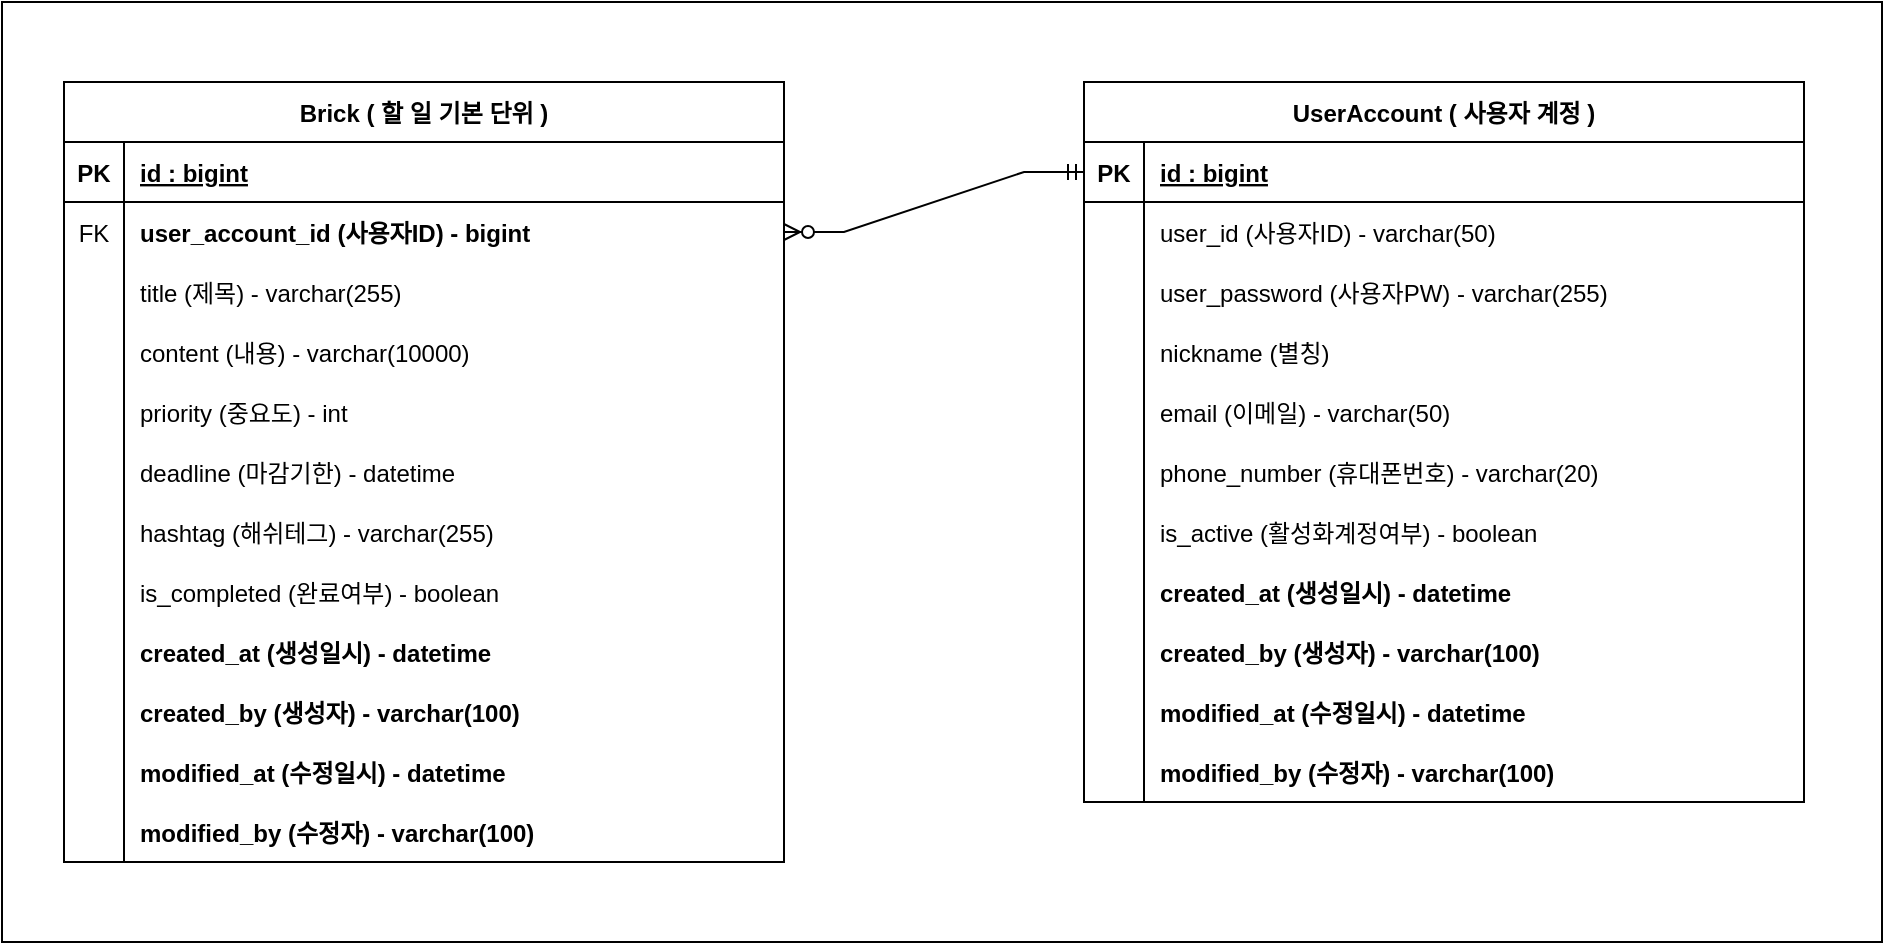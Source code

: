 <mxfile version="20.8.10" type="device"><diagram id="R2lEEEUBdFMjLlhIrx00" name="Page-1"><mxGraphModel dx="905" dy="776" grid="1" gridSize="10" guides="1" tooltips="1" connect="1" arrows="1" fold="1" page="1" pageScale="1" pageWidth="850" pageHeight="1100" math="0" shadow="0" extFonts="Permanent Marker^https://fonts.googleapis.com/css?family=Permanent+Marker"><root><mxCell id="0"/><mxCell id="1" parent="0"/><mxCell id="kkpnZi4M1fNOPRXEYAsn-1" value="" style="rounded=0;whiteSpace=wrap;html=1;fillColor=none;" vertex="1" parent="1"><mxGeometry x="120" y="130" width="940" height="470" as="geometry"/></mxCell><mxCell id="aNyE_4c89Msl537tMeiR-1" value="UserAccount ( 사용자 계정 )" style="shape=table;startSize=30;container=1;collapsible=1;childLayout=tableLayout;fixedRows=1;rowLines=0;fontStyle=1;align=center;resizeLast=1;" parent="1" vertex="1"><mxGeometry x="661" y="170" width="360" height="360" as="geometry"><mxRectangle x="720" y="170" width="190" height="30" as="alternateBounds"/></mxGeometry></mxCell><mxCell id="aNyE_4c89Msl537tMeiR-2" value="" style="shape=tableRow;horizontal=0;startSize=0;swimlaneHead=0;swimlaneBody=0;fillColor=none;collapsible=0;dropTarget=0;points=[[0,0.5],[1,0.5]];portConstraint=eastwest;top=0;left=0;right=0;bottom=1;" parent="aNyE_4c89Msl537tMeiR-1" vertex="1"><mxGeometry y="30" width="360" height="30" as="geometry"/></mxCell><mxCell id="aNyE_4c89Msl537tMeiR-3" value="PK" style="shape=partialRectangle;connectable=0;fillColor=none;top=0;left=0;bottom=0;right=0;fontStyle=1;overflow=hidden;" parent="aNyE_4c89Msl537tMeiR-2" vertex="1"><mxGeometry width="30" height="30" as="geometry"><mxRectangle width="30" height="30" as="alternateBounds"/></mxGeometry></mxCell><mxCell id="aNyE_4c89Msl537tMeiR-4" value="id : bigint" style="shape=partialRectangle;connectable=0;fillColor=none;top=0;left=0;bottom=0;right=0;align=left;spacingLeft=6;fontStyle=5;overflow=hidden;" parent="aNyE_4c89Msl537tMeiR-2" vertex="1"><mxGeometry x="30" width="330" height="30" as="geometry"><mxRectangle width="330" height="30" as="alternateBounds"/></mxGeometry></mxCell><mxCell id="aNyE_4c89Msl537tMeiR-5" value="" style="shape=tableRow;horizontal=0;startSize=0;swimlaneHead=0;swimlaneBody=0;fillColor=none;collapsible=0;dropTarget=0;points=[[0,0.5],[1,0.5]];portConstraint=eastwest;top=0;left=0;right=0;bottom=0;" parent="aNyE_4c89Msl537tMeiR-1" vertex="1"><mxGeometry y="60" width="360" height="30" as="geometry"/></mxCell><mxCell id="aNyE_4c89Msl537tMeiR-6" value="" style="shape=partialRectangle;connectable=0;fillColor=none;top=0;left=0;bottom=0;right=0;editable=1;overflow=hidden;" parent="aNyE_4c89Msl537tMeiR-5" vertex="1"><mxGeometry width="30" height="30" as="geometry"><mxRectangle width="30" height="30" as="alternateBounds"/></mxGeometry></mxCell><mxCell id="aNyE_4c89Msl537tMeiR-7" value="user_id (사용자ID) - varchar(50)" style="shape=partialRectangle;connectable=0;fillColor=none;top=0;left=0;bottom=0;right=0;align=left;spacingLeft=6;overflow=hidden;fontStyle=0" parent="aNyE_4c89Msl537tMeiR-5" vertex="1"><mxGeometry x="30" width="330" height="30" as="geometry"><mxRectangle width="330" height="30" as="alternateBounds"/></mxGeometry></mxCell><mxCell id="aNyE_4c89Msl537tMeiR-8" value="" style="shape=tableRow;horizontal=0;startSize=0;swimlaneHead=0;swimlaneBody=0;fillColor=none;collapsible=0;dropTarget=0;points=[[0,0.5],[1,0.5]];portConstraint=eastwest;top=0;left=0;right=0;bottom=0;" parent="aNyE_4c89Msl537tMeiR-1" vertex="1"><mxGeometry y="90" width="360" height="30" as="geometry"/></mxCell><mxCell id="aNyE_4c89Msl537tMeiR-9" value="" style="shape=partialRectangle;connectable=0;fillColor=none;top=0;left=0;bottom=0;right=0;editable=1;overflow=hidden;" parent="aNyE_4c89Msl537tMeiR-8" vertex="1"><mxGeometry width="30" height="30" as="geometry"><mxRectangle width="30" height="30" as="alternateBounds"/></mxGeometry></mxCell><mxCell id="aNyE_4c89Msl537tMeiR-10" value="user_password (사용자PW) - varchar(255)" style="shape=partialRectangle;connectable=0;fillColor=none;top=0;left=0;bottom=0;right=0;align=left;spacingLeft=6;overflow=hidden;" parent="aNyE_4c89Msl537tMeiR-8" vertex="1"><mxGeometry x="30" width="330" height="30" as="geometry"><mxRectangle width="330" height="30" as="alternateBounds"/></mxGeometry></mxCell><mxCell id="aNyE_4c89Msl537tMeiR-27" value="" style="shape=tableRow;horizontal=0;startSize=0;swimlaneHead=0;swimlaneBody=0;fillColor=none;collapsible=0;dropTarget=0;points=[[0,0.5],[1,0.5]];portConstraint=eastwest;top=0;left=0;right=0;bottom=0;" parent="aNyE_4c89Msl537tMeiR-1" vertex="1"><mxGeometry y="120" width="360" height="30" as="geometry"/></mxCell><mxCell id="aNyE_4c89Msl537tMeiR-28" value="" style="shape=partialRectangle;connectable=0;fillColor=none;top=0;left=0;bottom=0;right=0;editable=1;overflow=hidden;" parent="aNyE_4c89Msl537tMeiR-27" vertex="1"><mxGeometry width="30" height="30" as="geometry"><mxRectangle width="30" height="30" as="alternateBounds"/></mxGeometry></mxCell><mxCell id="aNyE_4c89Msl537tMeiR-29" value="nickname (별칭)" style="shape=partialRectangle;connectable=0;fillColor=none;top=0;left=0;bottom=0;right=0;align=left;spacingLeft=6;overflow=hidden;strokeColor=#FFFFFF;" parent="aNyE_4c89Msl537tMeiR-27" vertex="1"><mxGeometry x="30" width="330" height="30" as="geometry"><mxRectangle width="330" height="30" as="alternateBounds"/></mxGeometry></mxCell><mxCell id="aNyE_4c89Msl537tMeiR-11" value="" style="shape=tableRow;horizontal=0;startSize=0;swimlaneHead=0;swimlaneBody=0;fillColor=none;collapsible=0;dropTarget=0;points=[[0,0.5],[1,0.5]];portConstraint=eastwest;top=0;left=0;right=0;bottom=0;" parent="aNyE_4c89Msl537tMeiR-1" vertex="1"><mxGeometry y="150" width="360" height="30" as="geometry"/></mxCell><mxCell id="aNyE_4c89Msl537tMeiR-12" value="" style="shape=partialRectangle;connectable=0;fillColor=none;top=0;left=0;bottom=0;right=0;editable=1;overflow=hidden;" parent="aNyE_4c89Msl537tMeiR-11" vertex="1"><mxGeometry width="30" height="30" as="geometry"><mxRectangle width="30" height="30" as="alternateBounds"/></mxGeometry></mxCell><mxCell id="aNyE_4c89Msl537tMeiR-13" value="email (이메일) - varchar(50)" style="shape=partialRectangle;connectable=0;fillColor=none;top=0;left=0;bottom=0;right=0;align=left;spacingLeft=6;overflow=hidden;" parent="aNyE_4c89Msl537tMeiR-11" vertex="1"><mxGeometry x="30" width="330" height="30" as="geometry"><mxRectangle width="330" height="30" as="alternateBounds"/></mxGeometry></mxCell><mxCell id="aNyE_4c89Msl537tMeiR-30" value="" style="shape=tableRow;horizontal=0;startSize=0;swimlaneHead=0;swimlaneBody=0;fillColor=none;collapsible=0;dropTarget=0;points=[[0,0.5],[1,0.5]];portConstraint=eastwest;top=0;left=0;right=0;bottom=0;" parent="aNyE_4c89Msl537tMeiR-1" vertex="1"><mxGeometry y="180" width="360" height="30" as="geometry"/></mxCell><mxCell id="aNyE_4c89Msl537tMeiR-31" value="" style="shape=partialRectangle;connectable=0;fillColor=none;top=0;left=0;bottom=0;right=0;editable=1;overflow=hidden;" parent="aNyE_4c89Msl537tMeiR-30" vertex="1"><mxGeometry width="30" height="30" as="geometry"><mxRectangle width="30" height="30" as="alternateBounds"/></mxGeometry></mxCell><mxCell id="aNyE_4c89Msl537tMeiR-32" value="phone_number (휴대폰번호) - varchar(20)" style="shape=partialRectangle;connectable=0;fillColor=none;top=0;left=0;bottom=0;right=0;align=left;spacingLeft=6;overflow=hidden;" parent="aNyE_4c89Msl537tMeiR-30" vertex="1"><mxGeometry x="30" width="330" height="30" as="geometry"><mxRectangle width="330" height="30" as="alternateBounds"/></mxGeometry></mxCell><mxCell id="aNyE_4c89Msl537tMeiR-66" value="" style="shape=tableRow;horizontal=0;startSize=0;swimlaneHead=0;swimlaneBody=0;fillColor=none;collapsible=0;dropTarget=0;points=[[0,0.5],[1,0.5]];portConstraint=eastwest;top=0;left=0;right=0;bottom=0;" parent="aNyE_4c89Msl537tMeiR-1" vertex="1"><mxGeometry y="210" width="360" height="30" as="geometry"/></mxCell><mxCell id="aNyE_4c89Msl537tMeiR-67" value="" style="shape=partialRectangle;connectable=0;fillColor=none;top=0;left=0;bottom=0;right=0;editable=1;overflow=hidden;" parent="aNyE_4c89Msl537tMeiR-66" vertex="1"><mxGeometry width="30" height="30" as="geometry"><mxRectangle width="30" height="30" as="alternateBounds"/></mxGeometry></mxCell><mxCell id="aNyE_4c89Msl537tMeiR-68" value="is_active (활성화계정여부) - boolean" style="shape=partialRectangle;connectable=0;fillColor=none;top=0;left=0;bottom=0;right=0;align=left;spacingLeft=6;overflow=hidden;" parent="aNyE_4c89Msl537tMeiR-66" vertex="1"><mxGeometry x="30" width="330" height="30" as="geometry"><mxRectangle width="330" height="30" as="alternateBounds"/></mxGeometry></mxCell><mxCell id="aNyE_4c89Msl537tMeiR-33" value="" style="shape=tableRow;horizontal=0;startSize=0;swimlaneHead=0;swimlaneBody=0;fillColor=none;collapsible=0;dropTarget=0;points=[[0,0.5],[1,0.5]];portConstraint=eastwest;top=0;left=0;right=0;bottom=0;" parent="aNyE_4c89Msl537tMeiR-1" vertex="1"><mxGeometry y="240" width="360" height="30" as="geometry"/></mxCell><mxCell id="aNyE_4c89Msl537tMeiR-34" value="" style="shape=partialRectangle;connectable=0;fillColor=none;top=0;left=0;bottom=0;right=0;editable=1;overflow=hidden;" parent="aNyE_4c89Msl537tMeiR-33" vertex="1"><mxGeometry width="30" height="30" as="geometry"><mxRectangle width="30" height="30" as="alternateBounds"/></mxGeometry></mxCell><mxCell id="aNyE_4c89Msl537tMeiR-35" value="created_at (생성일시) - datetime" style="shape=partialRectangle;connectable=0;fillColor=none;top=0;left=0;bottom=0;right=0;align=left;spacingLeft=6;overflow=hidden;fontStyle=1" parent="aNyE_4c89Msl537tMeiR-33" vertex="1"><mxGeometry x="30" width="330" height="30" as="geometry"><mxRectangle width="330" height="30" as="alternateBounds"/></mxGeometry></mxCell><mxCell id="aNyE_4c89Msl537tMeiR-36" value="" style="shape=tableRow;horizontal=0;startSize=0;swimlaneHead=0;swimlaneBody=0;fillColor=none;collapsible=0;dropTarget=0;points=[[0,0.5],[1,0.5]];portConstraint=eastwest;top=0;left=0;right=0;bottom=0;" parent="aNyE_4c89Msl537tMeiR-1" vertex="1"><mxGeometry y="270" width="360" height="30" as="geometry"/></mxCell><mxCell id="aNyE_4c89Msl537tMeiR-37" value="" style="shape=partialRectangle;connectable=0;fillColor=none;top=0;left=0;bottom=0;right=0;editable=1;overflow=hidden;" parent="aNyE_4c89Msl537tMeiR-36" vertex="1"><mxGeometry width="30" height="30" as="geometry"><mxRectangle width="30" height="30" as="alternateBounds"/></mxGeometry></mxCell><mxCell id="aNyE_4c89Msl537tMeiR-38" value="created_by (생성자) - varchar(100)" style="shape=partialRectangle;connectable=0;fillColor=none;top=0;left=0;bottom=0;right=0;align=left;spacingLeft=6;overflow=hidden;fontStyle=1" parent="aNyE_4c89Msl537tMeiR-36" vertex="1"><mxGeometry x="30" width="330" height="30" as="geometry"><mxRectangle width="330" height="30" as="alternateBounds"/></mxGeometry></mxCell><mxCell id="aNyE_4c89Msl537tMeiR-39" value="" style="shape=tableRow;horizontal=0;startSize=0;swimlaneHead=0;swimlaneBody=0;fillColor=none;collapsible=0;dropTarget=0;points=[[0,0.5],[1,0.5]];portConstraint=eastwest;top=0;left=0;right=0;bottom=0;" parent="aNyE_4c89Msl537tMeiR-1" vertex="1"><mxGeometry y="300" width="360" height="30" as="geometry"/></mxCell><mxCell id="aNyE_4c89Msl537tMeiR-40" value="" style="shape=partialRectangle;connectable=0;fillColor=none;top=0;left=0;bottom=0;right=0;editable=1;overflow=hidden;" parent="aNyE_4c89Msl537tMeiR-39" vertex="1"><mxGeometry width="30" height="30" as="geometry"><mxRectangle width="30" height="30" as="alternateBounds"/></mxGeometry></mxCell><mxCell id="aNyE_4c89Msl537tMeiR-41" value="modified_at (수정일시) - datetime" style="shape=partialRectangle;connectable=0;fillColor=none;top=0;left=0;bottom=0;right=0;align=left;spacingLeft=6;overflow=hidden;fontStyle=1" parent="aNyE_4c89Msl537tMeiR-39" vertex="1"><mxGeometry x="30" width="330" height="30" as="geometry"><mxRectangle width="330" height="30" as="alternateBounds"/></mxGeometry></mxCell><mxCell id="aNyE_4c89Msl537tMeiR-42" value="" style="shape=tableRow;horizontal=0;startSize=0;swimlaneHead=0;swimlaneBody=0;fillColor=none;collapsible=0;dropTarget=0;points=[[0,0.5],[1,0.5]];portConstraint=eastwest;top=0;left=0;right=0;bottom=0;" parent="aNyE_4c89Msl537tMeiR-1" vertex="1"><mxGeometry y="330" width="360" height="30" as="geometry"/></mxCell><mxCell id="aNyE_4c89Msl537tMeiR-43" value="" style="shape=partialRectangle;connectable=0;fillColor=none;top=0;left=0;bottom=0;right=0;editable=1;overflow=hidden;" parent="aNyE_4c89Msl537tMeiR-42" vertex="1"><mxGeometry width="30" height="30" as="geometry"><mxRectangle width="30" height="30" as="alternateBounds"/></mxGeometry></mxCell><mxCell id="aNyE_4c89Msl537tMeiR-44" value="modified_by (수정자) - varchar(100)" style="shape=partialRectangle;connectable=0;fillColor=none;top=0;left=0;bottom=0;right=0;align=left;spacingLeft=6;overflow=hidden;fontStyle=1" parent="aNyE_4c89Msl537tMeiR-42" vertex="1"><mxGeometry x="30" width="330" height="30" as="geometry"><mxRectangle width="330" height="30" as="alternateBounds"/></mxGeometry></mxCell><mxCell id="aNyE_4c89Msl537tMeiR-14" value="Brick ( 할 일 기본 단위 )" style="shape=table;startSize=30;container=1;collapsible=1;childLayout=tableLayout;fixedRows=1;rowLines=0;fontStyle=1;align=center;resizeLast=1;" parent="1" vertex="1"><mxGeometry x="151" y="170" width="360" height="390" as="geometry"/></mxCell><mxCell id="aNyE_4c89Msl537tMeiR-15" value="" style="shape=tableRow;horizontal=0;startSize=0;swimlaneHead=0;swimlaneBody=0;fillColor=none;collapsible=0;dropTarget=0;points=[[0,0.5],[1,0.5]];portConstraint=eastwest;top=0;left=0;right=0;bottom=1;" parent="aNyE_4c89Msl537tMeiR-14" vertex="1"><mxGeometry y="30" width="360" height="30" as="geometry"/></mxCell><mxCell id="aNyE_4c89Msl537tMeiR-16" value="PK" style="shape=partialRectangle;connectable=0;fillColor=none;top=0;left=0;bottom=0;right=0;fontStyle=1;overflow=hidden;" parent="aNyE_4c89Msl537tMeiR-15" vertex="1"><mxGeometry width="30" height="30" as="geometry"><mxRectangle width="30" height="30" as="alternateBounds"/></mxGeometry></mxCell><mxCell id="aNyE_4c89Msl537tMeiR-17" value="id : bigint" style="shape=partialRectangle;connectable=0;fillColor=none;top=0;left=0;bottom=0;right=0;align=left;spacingLeft=6;fontStyle=5;overflow=hidden;" parent="aNyE_4c89Msl537tMeiR-15" vertex="1"><mxGeometry x="30" width="330" height="30" as="geometry"><mxRectangle width="330" height="30" as="alternateBounds"/></mxGeometry></mxCell><mxCell id="aNyE_4c89Msl537tMeiR-18" value="" style="shape=tableRow;horizontal=0;startSize=0;swimlaneHead=0;swimlaneBody=0;fillColor=none;collapsible=0;dropTarget=0;points=[[0,0.5],[1,0.5]];portConstraint=eastwest;top=0;left=0;right=0;bottom=0;" parent="aNyE_4c89Msl537tMeiR-14" vertex="1"><mxGeometry y="60" width="360" height="30" as="geometry"/></mxCell><mxCell id="aNyE_4c89Msl537tMeiR-19" value="FK" style="shape=partialRectangle;connectable=0;fillColor=none;top=0;left=0;bottom=0;right=0;editable=1;overflow=hidden;" parent="aNyE_4c89Msl537tMeiR-18" vertex="1"><mxGeometry width="30" height="30" as="geometry"><mxRectangle width="30" height="30" as="alternateBounds"/></mxGeometry></mxCell><mxCell id="aNyE_4c89Msl537tMeiR-20" value="user_account_id (사용자ID) - bigint" style="shape=partialRectangle;connectable=0;fillColor=none;top=0;left=0;bottom=0;right=0;align=left;spacingLeft=6;overflow=hidden;fontStyle=1" parent="aNyE_4c89Msl537tMeiR-18" vertex="1"><mxGeometry x="30" width="330" height="30" as="geometry"><mxRectangle width="330" height="30" as="alternateBounds"/></mxGeometry></mxCell><mxCell id="aNyE_4c89Msl537tMeiR-21" value="" style="shape=tableRow;horizontal=0;startSize=0;swimlaneHead=0;swimlaneBody=0;fillColor=none;collapsible=0;dropTarget=0;points=[[0,0.5],[1,0.5]];portConstraint=eastwest;top=0;left=0;right=0;bottom=0;" parent="aNyE_4c89Msl537tMeiR-14" vertex="1"><mxGeometry y="90" width="360" height="30" as="geometry"/></mxCell><mxCell id="aNyE_4c89Msl537tMeiR-22" value="" style="shape=partialRectangle;connectable=0;fillColor=none;top=0;left=0;bottom=0;right=0;editable=1;overflow=hidden;" parent="aNyE_4c89Msl537tMeiR-21" vertex="1"><mxGeometry width="30" height="30" as="geometry"><mxRectangle width="30" height="30" as="alternateBounds"/></mxGeometry></mxCell><mxCell id="aNyE_4c89Msl537tMeiR-23" value="title (제목) - varchar(255)" style="shape=partialRectangle;connectable=0;fillColor=none;top=0;left=0;bottom=0;right=0;align=left;spacingLeft=6;overflow=hidden;" parent="aNyE_4c89Msl537tMeiR-21" vertex="1"><mxGeometry x="30" width="330" height="30" as="geometry"><mxRectangle width="330" height="30" as="alternateBounds"/></mxGeometry></mxCell><mxCell id="aNyE_4c89Msl537tMeiR-24" value="" style="shape=tableRow;horizontal=0;startSize=0;swimlaneHead=0;swimlaneBody=0;fillColor=none;collapsible=0;dropTarget=0;points=[[0,0.5],[1,0.5]];portConstraint=eastwest;top=0;left=0;right=0;bottom=0;" parent="aNyE_4c89Msl537tMeiR-14" vertex="1"><mxGeometry y="120" width="360" height="30" as="geometry"/></mxCell><mxCell id="aNyE_4c89Msl537tMeiR-25" value="" style="shape=partialRectangle;connectable=0;fillColor=none;top=0;left=0;bottom=0;right=0;editable=1;overflow=hidden;" parent="aNyE_4c89Msl537tMeiR-24" vertex="1"><mxGeometry width="30" height="30" as="geometry"><mxRectangle width="30" height="30" as="alternateBounds"/></mxGeometry></mxCell><mxCell id="aNyE_4c89Msl537tMeiR-26" value="content (내용) - varchar(10000)" style="shape=partialRectangle;connectable=0;fillColor=none;top=0;left=0;bottom=0;right=0;align=left;spacingLeft=6;overflow=hidden;" parent="aNyE_4c89Msl537tMeiR-24" vertex="1"><mxGeometry x="30" width="330" height="30" as="geometry"><mxRectangle width="330" height="30" as="alternateBounds"/></mxGeometry></mxCell><mxCell id="aNyE_4c89Msl537tMeiR-69" value="" style="shape=tableRow;horizontal=0;startSize=0;swimlaneHead=0;swimlaneBody=0;fillColor=none;collapsible=0;dropTarget=0;points=[[0,0.5],[1,0.5]];portConstraint=eastwest;top=0;left=0;right=0;bottom=0;" parent="aNyE_4c89Msl537tMeiR-14" vertex="1"><mxGeometry y="150" width="360" height="30" as="geometry"/></mxCell><mxCell id="aNyE_4c89Msl537tMeiR-70" value="" style="shape=partialRectangle;connectable=0;fillColor=none;top=0;left=0;bottom=0;right=0;editable=1;overflow=hidden;" parent="aNyE_4c89Msl537tMeiR-69" vertex="1"><mxGeometry width="30" height="30" as="geometry"><mxRectangle width="30" height="30" as="alternateBounds"/></mxGeometry></mxCell><mxCell id="aNyE_4c89Msl537tMeiR-71" value="priority (중요도) - int" style="shape=partialRectangle;connectable=0;fillColor=none;top=0;left=0;bottom=0;right=0;align=left;spacingLeft=6;overflow=hidden;" parent="aNyE_4c89Msl537tMeiR-69" vertex="1"><mxGeometry x="30" width="330" height="30" as="geometry"><mxRectangle width="330" height="30" as="alternateBounds"/></mxGeometry></mxCell><mxCell id="aNyE_4c89Msl537tMeiR-72" value="" style="shape=tableRow;horizontal=0;startSize=0;swimlaneHead=0;swimlaneBody=0;fillColor=none;collapsible=0;dropTarget=0;points=[[0,0.5],[1,0.5]];portConstraint=eastwest;top=0;left=0;right=0;bottom=0;" parent="aNyE_4c89Msl537tMeiR-14" vertex="1"><mxGeometry y="180" width="360" height="30" as="geometry"/></mxCell><mxCell id="aNyE_4c89Msl537tMeiR-73" value="" style="shape=partialRectangle;connectable=0;fillColor=none;top=0;left=0;bottom=0;right=0;editable=1;overflow=hidden;" parent="aNyE_4c89Msl537tMeiR-72" vertex="1"><mxGeometry width="30" height="30" as="geometry"><mxRectangle width="30" height="30" as="alternateBounds"/></mxGeometry></mxCell><mxCell id="aNyE_4c89Msl537tMeiR-74" value="deadline (마감기한) - datetime" style="shape=partialRectangle;connectable=0;fillColor=none;top=0;left=0;bottom=0;right=0;align=left;spacingLeft=6;overflow=hidden;" parent="aNyE_4c89Msl537tMeiR-72" vertex="1"><mxGeometry x="30" width="330" height="30" as="geometry"><mxRectangle width="330" height="30" as="alternateBounds"/></mxGeometry></mxCell><mxCell id="aNyE_4c89Msl537tMeiR-47" value="" style="shape=tableRow;horizontal=0;startSize=0;swimlaneHead=0;swimlaneBody=0;fillColor=none;collapsible=0;dropTarget=0;points=[[0,0.5],[1,0.5]];portConstraint=eastwest;top=0;left=0;right=0;bottom=0;" parent="aNyE_4c89Msl537tMeiR-14" vertex="1"><mxGeometry y="210" width="360" height="30" as="geometry"/></mxCell><mxCell id="aNyE_4c89Msl537tMeiR-48" value="" style="shape=partialRectangle;connectable=0;fillColor=none;top=0;left=0;bottom=0;right=0;editable=1;overflow=hidden;" parent="aNyE_4c89Msl537tMeiR-47" vertex="1"><mxGeometry width="30" height="30" as="geometry"><mxRectangle width="30" height="30" as="alternateBounds"/></mxGeometry></mxCell><mxCell id="aNyE_4c89Msl537tMeiR-49" value="hashtag (해쉬테그) - varchar(255)" style="shape=partialRectangle;connectable=0;fillColor=none;top=0;left=0;bottom=0;right=0;align=left;spacingLeft=6;overflow=hidden;" parent="aNyE_4c89Msl537tMeiR-47" vertex="1"><mxGeometry x="30" width="330" height="30" as="geometry"><mxRectangle width="330" height="30" as="alternateBounds"/></mxGeometry></mxCell><mxCell id="aNyE_4c89Msl537tMeiR-63" value="" style="shape=tableRow;horizontal=0;startSize=0;swimlaneHead=0;swimlaneBody=0;fillColor=none;collapsible=0;dropTarget=0;points=[[0,0.5],[1,0.5]];portConstraint=eastwest;top=0;left=0;right=0;bottom=0;" parent="aNyE_4c89Msl537tMeiR-14" vertex="1"><mxGeometry y="240" width="360" height="30" as="geometry"/></mxCell><mxCell id="aNyE_4c89Msl537tMeiR-64" value="" style="shape=partialRectangle;connectable=0;fillColor=none;top=0;left=0;bottom=0;right=0;editable=1;overflow=hidden;" parent="aNyE_4c89Msl537tMeiR-63" vertex="1"><mxGeometry width="30" height="30" as="geometry"><mxRectangle width="30" height="30" as="alternateBounds"/></mxGeometry></mxCell><mxCell id="aNyE_4c89Msl537tMeiR-65" value="is_completed (완료여부) - boolean" style="shape=partialRectangle;connectable=0;fillColor=none;top=0;left=0;bottom=0;right=0;align=left;spacingLeft=6;overflow=hidden;" parent="aNyE_4c89Msl537tMeiR-63" vertex="1"><mxGeometry x="30" width="330" height="30" as="geometry"><mxRectangle width="330" height="30" as="alternateBounds"/></mxGeometry></mxCell><mxCell id="aNyE_4c89Msl537tMeiR-50" value="" style="shape=tableRow;horizontal=0;startSize=0;swimlaneHead=0;swimlaneBody=0;fillColor=none;collapsible=0;dropTarget=0;points=[[0,0.5],[1,0.5]];portConstraint=eastwest;top=0;left=0;right=0;bottom=0;" parent="aNyE_4c89Msl537tMeiR-14" vertex="1"><mxGeometry y="270" width="360" height="30" as="geometry"/></mxCell><mxCell id="aNyE_4c89Msl537tMeiR-51" value="" style="shape=partialRectangle;connectable=0;fillColor=none;top=0;left=0;bottom=0;right=0;editable=1;overflow=hidden;" parent="aNyE_4c89Msl537tMeiR-50" vertex="1"><mxGeometry width="30" height="30" as="geometry"><mxRectangle width="30" height="30" as="alternateBounds"/></mxGeometry></mxCell><mxCell id="aNyE_4c89Msl537tMeiR-52" value="created_at (생성일시) - datetime" style="shape=partialRectangle;connectable=0;fillColor=none;top=0;left=0;bottom=0;right=0;align=left;spacingLeft=6;overflow=hidden;fontStyle=1" parent="aNyE_4c89Msl537tMeiR-50" vertex="1"><mxGeometry x="30" width="330" height="30" as="geometry"><mxRectangle width="330" height="30" as="alternateBounds"/></mxGeometry></mxCell><mxCell id="aNyE_4c89Msl537tMeiR-53" value="" style="shape=tableRow;horizontal=0;startSize=0;swimlaneHead=0;swimlaneBody=0;fillColor=none;collapsible=0;dropTarget=0;points=[[0,0.5],[1,0.5]];portConstraint=eastwest;top=0;left=0;right=0;bottom=0;" parent="aNyE_4c89Msl537tMeiR-14" vertex="1"><mxGeometry y="300" width="360" height="30" as="geometry"/></mxCell><mxCell id="aNyE_4c89Msl537tMeiR-54" value="" style="shape=partialRectangle;connectable=0;fillColor=none;top=0;left=0;bottom=0;right=0;editable=1;overflow=hidden;" parent="aNyE_4c89Msl537tMeiR-53" vertex="1"><mxGeometry width="30" height="30" as="geometry"><mxRectangle width="30" height="30" as="alternateBounds"/></mxGeometry></mxCell><mxCell id="aNyE_4c89Msl537tMeiR-55" value="created_by (생성자) - varchar(100)" style="shape=partialRectangle;connectable=0;fillColor=none;top=0;left=0;bottom=0;right=0;align=left;spacingLeft=6;overflow=hidden;fontStyle=1" parent="aNyE_4c89Msl537tMeiR-53" vertex="1"><mxGeometry x="30" width="330" height="30" as="geometry"><mxRectangle width="330" height="30" as="alternateBounds"/></mxGeometry></mxCell><mxCell id="aNyE_4c89Msl537tMeiR-56" value="" style="shape=tableRow;horizontal=0;startSize=0;swimlaneHead=0;swimlaneBody=0;fillColor=none;collapsible=0;dropTarget=0;points=[[0,0.5],[1,0.5]];portConstraint=eastwest;top=0;left=0;right=0;bottom=0;" parent="aNyE_4c89Msl537tMeiR-14" vertex="1"><mxGeometry y="330" width="360" height="30" as="geometry"/></mxCell><mxCell id="aNyE_4c89Msl537tMeiR-57" value="" style="shape=partialRectangle;connectable=0;fillColor=none;top=0;left=0;bottom=0;right=0;editable=1;overflow=hidden;" parent="aNyE_4c89Msl537tMeiR-56" vertex="1"><mxGeometry width="30" height="30" as="geometry"><mxRectangle width="30" height="30" as="alternateBounds"/></mxGeometry></mxCell><mxCell id="aNyE_4c89Msl537tMeiR-58" value="modified_at (수정일시) - datetime" style="shape=partialRectangle;connectable=0;fillColor=none;top=0;left=0;bottom=0;right=0;align=left;spacingLeft=6;overflow=hidden;fontStyle=1" parent="aNyE_4c89Msl537tMeiR-56" vertex="1"><mxGeometry x="30" width="330" height="30" as="geometry"><mxRectangle width="330" height="30" as="alternateBounds"/></mxGeometry></mxCell><mxCell id="aNyE_4c89Msl537tMeiR-59" value="" style="shape=tableRow;horizontal=0;startSize=0;swimlaneHead=0;swimlaneBody=0;fillColor=none;collapsible=0;dropTarget=0;points=[[0,0.5],[1,0.5]];portConstraint=eastwest;top=0;left=0;right=0;bottom=0;" parent="aNyE_4c89Msl537tMeiR-14" vertex="1"><mxGeometry y="360" width="360" height="30" as="geometry"/></mxCell><mxCell id="aNyE_4c89Msl537tMeiR-60" value="" style="shape=partialRectangle;connectable=0;fillColor=none;top=0;left=0;bottom=0;right=0;editable=1;overflow=hidden;" parent="aNyE_4c89Msl537tMeiR-59" vertex="1"><mxGeometry width="30" height="30" as="geometry"><mxRectangle width="30" height="30" as="alternateBounds"/></mxGeometry></mxCell><mxCell id="aNyE_4c89Msl537tMeiR-61" value="modified_by (수정자) - varchar(100)" style="shape=partialRectangle;connectable=0;fillColor=none;top=0;left=0;bottom=0;right=0;align=left;spacingLeft=6;overflow=hidden;fontStyle=1" parent="aNyE_4c89Msl537tMeiR-59" vertex="1"><mxGeometry x="30" width="330" height="30" as="geometry"><mxRectangle width="330" height="30" as="alternateBounds"/></mxGeometry></mxCell><mxCell id="aNyE_4c89Msl537tMeiR-62" value="" style="edgeStyle=entityRelationEdgeStyle;fontSize=12;html=1;endArrow=ERzeroToMany;startArrow=ERmandOne;rounded=0;entryX=1;entryY=0.5;entryDx=0;entryDy=0;exitX=0;exitY=0.5;exitDx=0;exitDy=0;" parent="1" source="aNyE_4c89Msl537tMeiR-2" target="aNyE_4c89Msl537tMeiR-18" edge="1"><mxGeometry width="100" height="100" relative="1" as="geometry"><mxPoint x="700" y="500" as="sourcePoint"/><mxPoint x="800" y="400" as="targetPoint"/></mxGeometry></mxCell></root></mxGraphModel></diagram></mxfile>
